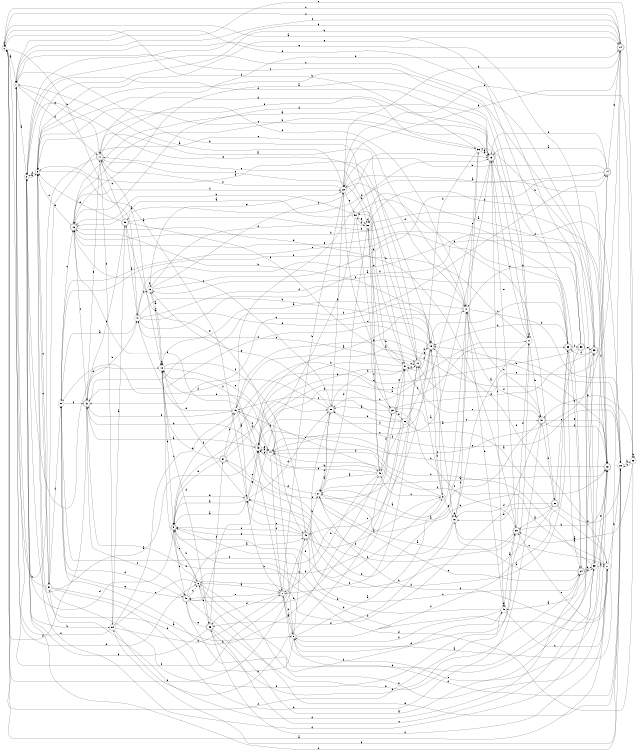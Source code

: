 digraph n47_5 {
__start0 [label="" shape="none"];

rankdir=LR;
size="8,5";

s0 [style="filled", color="black", fillcolor="white" shape="circle", label="0"];
s1 [style="filled", color="black", fillcolor="white" shape="circle", label="1"];
s2 [style="filled", color="black", fillcolor="white" shape="circle", label="2"];
s3 [style="filled", color="black", fillcolor="white" shape="circle", label="3"];
s4 [style="filled", color="black", fillcolor="white" shape="circle", label="4"];
s5 [style="rounded,filled", color="black", fillcolor="white" shape="doublecircle", label="5"];
s6 [style="filled", color="black", fillcolor="white" shape="circle", label="6"];
s7 [style="rounded,filled", color="black", fillcolor="white" shape="doublecircle", label="7"];
s8 [style="filled", color="black", fillcolor="white" shape="circle", label="8"];
s9 [style="filled", color="black", fillcolor="white" shape="circle", label="9"];
s10 [style="rounded,filled", color="black", fillcolor="white" shape="doublecircle", label="10"];
s11 [style="rounded,filled", color="black", fillcolor="white" shape="doublecircle", label="11"];
s12 [style="filled", color="black", fillcolor="white" shape="circle", label="12"];
s13 [style="filled", color="black", fillcolor="white" shape="circle", label="13"];
s14 [style="rounded,filled", color="black", fillcolor="white" shape="doublecircle", label="14"];
s15 [style="rounded,filled", color="black", fillcolor="white" shape="doublecircle", label="15"];
s16 [style="rounded,filled", color="black", fillcolor="white" shape="doublecircle", label="16"];
s17 [style="filled", color="black", fillcolor="white" shape="circle", label="17"];
s18 [style="filled", color="black", fillcolor="white" shape="circle", label="18"];
s19 [style="rounded,filled", color="black", fillcolor="white" shape="doublecircle", label="19"];
s20 [style="rounded,filled", color="black", fillcolor="white" shape="doublecircle", label="20"];
s21 [style="filled", color="black", fillcolor="white" shape="circle", label="21"];
s22 [style="rounded,filled", color="black", fillcolor="white" shape="doublecircle", label="22"];
s23 [style="filled", color="black", fillcolor="white" shape="circle", label="23"];
s24 [style="rounded,filled", color="black", fillcolor="white" shape="doublecircle", label="24"];
s25 [style="rounded,filled", color="black", fillcolor="white" shape="doublecircle", label="25"];
s26 [style="filled", color="black", fillcolor="white" shape="circle", label="26"];
s27 [style="filled", color="black", fillcolor="white" shape="circle", label="27"];
s28 [style="filled", color="black", fillcolor="white" shape="circle", label="28"];
s29 [style="filled", color="black", fillcolor="white" shape="circle", label="29"];
s30 [style="rounded,filled", color="black", fillcolor="white" shape="doublecircle", label="30"];
s31 [style="rounded,filled", color="black", fillcolor="white" shape="doublecircle", label="31"];
s32 [style="rounded,filled", color="black", fillcolor="white" shape="doublecircle", label="32"];
s33 [style="rounded,filled", color="black", fillcolor="white" shape="doublecircle", label="33"];
s34 [style="rounded,filled", color="black", fillcolor="white" shape="doublecircle", label="34"];
s35 [style="filled", color="black", fillcolor="white" shape="circle", label="35"];
s36 [style="filled", color="black", fillcolor="white" shape="circle", label="36"];
s37 [style="filled", color="black", fillcolor="white" shape="circle", label="37"];
s38 [style="filled", color="black", fillcolor="white" shape="circle", label="38"];
s39 [style="rounded,filled", color="black", fillcolor="white" shape="doublecircle", label="39"];
s40 [style="filled", color="black", fillcolor="white" shape="circle", label="40"];
s41 [style="filled", color="black", fillcolor="white" shape="circle", label="41"];
s42 [style="rounded,filled", color="black", fillcolor="white" shape="doublecircle", label="42"];
s43 [style="filled", color="black", fillcolor="white" shape="circle", label="43"];
s44 [style="filled", color="black", fillcolor="white" shape="circle", label="44"];
s45 [style="filled", color="black", fillcolor="white" shape="circle", label="45"];
s46 [style="filled", color="black", fillcolor="white" shape="circle", label="46"];
s47 [style="filled", color="black", fillcolor="white" shape="circle", label="47"];
s48 [style="rounded,filled", color="black", fillcolor="white" shape="doublecircle", label="48"];
s49 [style="rounded,filled", color="black", fillcolor="white" shape="doublecircle", label="49"];
s50 [style="filled", color="black", fillcolor="white" shape="circle", label="50"];
s51 [style="filled", color="black", fillcolor="white" shape="circle", label="51"];
s52 [style="filled", color="black", fillcolor="white" shape="circle", label="52"];
s53 [style="rounded,filled", color="black", fillcolor="white" shape="doublecircle", label="53"];
s54 [style="filled", color="black", fillcolor="white" shape="circle", label="54"];
s55 [style="rounded,filled", color="black", fillcolor="white" shape="doublecircle", label="55"];
s56 [style="rounded,filled", color="black", fillcolor="white" shape="doublecircle", label="56"];
s57 [style="rounded,filled", color="black", fillcolor="white" shape="doublecircle", label="57"];
s0 -> s1 [label="a"];
s0 -> s47 [label="b"];
s0 -> s24 [label="c"];
s0 -> s42 [label="d"];
s0 -> s33 [label="e"];
s0 -> s0 [label="f"];
s1 -> s2 [label="a"];
s1 -> s37 [label="b"];
s1 -> s29 [label="c"];
s1 -> s6 [label="d"];
s1 -> s11 [label="e"];
s1 -> s11 [label="f"];
s2 -> s3 [label="a"];
s2 -> s54 [label="b"];
s2 -> s28 [label="c"];
s2 -> s12 [label="d"];
s2 -> s10 [label="e"];
s2 -> s15 [label="f"];
s3 -> s4 [label="a"];
s3 -> s24 [label="b"];
s3 -> s51 [label="c"];
s3 -> s36 [label="d"];
s3 -> s24 [label="e"];
s3 -> s2 [label="f"];
s4 -> s5 [label="a"];
s4 -> s7 [label="b"];
s4 -> s43 [label="c"];
s4 -> s20 [label="d"];
s4 -> s43 [label="e"];
s4 -> s12 [label="f"];
s5 -> s4 [label="a"];
s5 -> s6 [label="b"];
s5 -> s48 [label="c"];
s5 -> s2 [label="d"];
s5 -> s4 [label="e"];
s5 -> s20 [label="f"];
s6 -> s7 [label="a"];
s6 -> s10 [label="b"];
s6 -> s56 [label="c"];
s6 -> s35 [label="d"];
s6 -> s12 [label="e"];
s6 -> s5 [label="f"];
s7 -> s8 [label="a"];
s7 -> s23 [label="b"];
s7 -> s8 [label="c"];
s7 -> s56 [label="d"];
s7 -> s48 [label="e"];
s7 -> s12 [label="f"];
s8 -> s9 [label="a"];
s8 -> s3 [label="b"];
s8 -> s49 [label="c"];
s8 -> s17 [label="d"];
s8 -> s55 [label="e"];
s8 -> s33 [label="f"];
s9 -> s10 [label="a"];
s9 -> s16 [label="b"];
s9 -> s45 [label="c"];
s9 -> s44 [label="d"];
s9 -> s18 [label="e"];
s9 -> s5 [label="f"];
s10 -> s11 [label="a"];
s10 -> s52 [label="b"];
s10 -> s37 [label="c"];
s10 -> s19 [label="d"];
s10 -> s47 [label="e"];
s10 -> s7 [label="f"];
s11 -> s12 [label="a"];
s11 -> s24 [label="b"];
s11 -> s0 [label="c"];
s11 -> s54 [label="d"];
s11 -> s38 [label="e"];
s11 -> s41 [label="f"];
s12 -> s13 [label="a"];
s12 -> s5 [label="b"];
s12 -> s12 [label="c"];
s12 -> s56 [label="d"];
s12 -> s49 [label="e"];
s12 -> s49 [label="f"];
s13 -> s12 [label="a"];
s13 -> s14 [label="b"];
s13 -> s15 [label="c"];
s13 -> s13 [label="d"];
s13 -> s23 [label="e"];
s13 -> s38 [label="f"];
s14 -> s15 [label="a"];
s14 -> s23 [label="b"];
s14 -> s44 [label="c"];
s14 -> s55 [label="d"];
s14 -> s24 [label="e"];
s14 -> s15 [label="f"];
s15 -> s16 [label="a"];
s15 -> s16 [label="b"];
s15 -> s44 [label="c"];
s15 -> s17 [label="d"];
s15 -> s3 [label="e"];
s15 -> s40 [label="f"];
s16 -> s17 [label="a"];
s16 -> s35 [label="b"];
s16 -> s42 [label="c"];
s16 -> s30 [label="d"];
s16 -> s3 [label="e"];
s16 -> s23 [label="f"];
s17 -> s18 [label="a"];
s17 -> s31 [label="b"];
s17 -> s1 [label="c"];
s17 -> s16 [label="d"];
s17 -> s50 [label="e"];
s17 -> s17 [label="f"];
s18 -> s19 [label="a"];
s18 -> s43 [label="b"];
s18 -> s27 [label="c"];
s18 -> s56 [label="d"];
s18 -> s18 [label="e"];
s18 -> s41 [label="f"];
s19 -> s12 [label="a"];
s19 -> s9 [label="b"];
s19 -> s20 [label="c"];
s19 -> s3 [label="d"];
s19 -> s49 [label="e"];
s19 -> s42 [label="f"];
s20 -> s21 [label="a"];
s20 -> s23 [label="b"];
s20 -> s16 [label="c"];
s20 -> s50 [label="d"];
s20 -> s13 [label="e"];
s20 -> s0 [label="f"];
s21 -> s22 [label="a"];
s21 -> s22 [label="b"];
s21 -> s20 [label="c"];
s21 -> s43 [label="d"];
s21 -> s34 [label="e"];
s21 -> s27 [label="f"];
s22 -> s23 [label="a"];
s22 -> s19 [label="b"];
s22 -> s43 [label="c"];
s22 -> s38 [label="d"];
s22 -> s8 [label="e"];
s22 -> s6 [label="f"];
s23 -> s1 [label="a"];
s23 -> s24 [label="b"];
s23 -> s25 [label="c"];
s23 -> s41 [label="d"];
s23 -> s52 [label="e"];
s23 -> s11 [label="f"];
s24 -> s8 [label="a"];
s24 -> s23 [label="b"];
s24 -> s0 [label="c"];
s24 -> s2 [label="d"];
s24 -> s10 [label="e"];
s24 -> s1 [label="f"];
s25 -> s20 [label="a"];
s25 -> s26 [label="b"];
s25 -> s31 [label="c"];
s25 -> s43 [label="d"];
s25 -> s37 [label="e"];
s25 -> s50 [label="f"];
s26 -> s27 [label="a"];
s26 -> s20 [label="b"];
s26 -> s46 [label="c"];
s26 -> s19 [label="d"];
s26 -> s57 [label="e"];
s26 -> s45 [label="f"];
s27 -> s0 [label="a"];
s27 -> s28 [label="b"];
s27 -> s56 [label="c"];
s27 -> s19 [label="d"];
s27 -> s30 [label="e"];
s27 -> s44 [label="f"];
s28 -> s29 [label="a"];
s28 -> s54 [label="b"];
s28 -> s20 [label="c"];
s28 -> s7 [label="d"];
s28 -> s6 [label="e"];
s28 -> s46 [label="f"];
s29 -> s30 [label="a"];
s29 -> s29 [label="b"];
s29 -> s28 [label="c"];
s29 -> s5 [label="d"];
s29 -> s31 [label="e"];
s29 -> s23 [label="f"];
s30 -> s21 [label="a"];
s30 -> s22 [label="b"];
s30 -> s25 [label="c"];
s30 -> s17 [label="d"];
s30 -> s15 [label="e"];
s30 -> s0 [label="f"];
s31 -> s21 [label="a"];
s31 -> s32 [label="b"];
s31 -> s41 [label="c"];
s31 -> s6 [label="d"];
s31 -> s22 [label="e"];
s31 -> s22 [label="f"];
s32 -> s30 [label="a"];
s32 -> s4 [label="b"];
s32 -> s33 [label="c"];
s32 -> s18 [label="d"];
s32 -> s18 [label="e"];
s32 -> s28 [label="f"];
s33 -> s34 [label="a"];
s33 -> s34 [label="b"];
s33 -> s19 [label="c"];
s33 -> s19 [label="d"];
s33 -> s13 [label="e"];
s33 -> s53 [label="f"];
s34 -> s18 [label="a"];
s34 -> s35 [label="b"];
s34 -> s49 [label="c"];
s34 -> s51 [label="d"];
s34 -> s16 [label="e"];
s34 -> s35 [label="f"];
s35 -> s27 [label="a"];
s35 -> s36 [label="b"];
s35 -> s44 [label="c"];
s35 -> s3 [label="d"];
s35 -> s22 [label="e"];
s35 -> s14 [label="f"];
s36 -> s15 [label="a"];
s36 -> s37 [label="b"];
s36 -> s3 [label="c"];
s36 -> s4 [label="d"];
s36 -> s15 [label="e"];
s36 -> s0 [label="f"];
s37 -> s38 [label="a"];
s37 -> s43 [label="b"];
s37 -> s10 [label="c"];
s37 -> s20 [label="d"];
s37 -> s31 [label="e"];
s37 -> s52 [label="f"];
s38 -> s39 [label="a"];
s38 -> s37 [label="b"];
s38 -> s38 [label="c"];
s38 -> s21 [label="d"];
s38 -> s45 [label="e"];
s38 -> s52 [label="f"];
s39 -> s40 [label="a"];
s39 -> s3 [label="b"];
s39 -> s2 [label="c"];
s39 -> s25 [label="d"];
s39 -> s1 [label="e"];
s39 -> s33 [label="f"];
s40 -> s30 [label="a"];
s40 -> s5 [label="b"];
s40 -> s27 [label="c"];
s40 -> s41 [label="d"];
s40 -> s40 [label="e"];
s40 -> s8 [label="f"];
s41 -> s21 [label="a"];
s41 -> s42 [label="b"];
s41 -> s51 [label="c"];
s41 -> s28 [label="d"];
s41 -> s36 [label="e"];
s41 -> s31 [label="f"];
s42 -> s43 [label="a"];
s42 -> s47 [label="b"];
s42 -> s48 [label="c"];
s42 -> s22 [label="d"];
s42 -> s11 [label="e"];
s42 -> s14 [label="f"];
s43 -> s2 [label="a"];
s43 -> s10 [label="b"];
s43 -> s17 [label="c"];
s43 -> s42 [label="d"];
s43 -> s44 [label="e"];
s43 -> s16 [label="f"];
s44 -> s43 [label="a"];
s44 -> s45 [label="b"];
s44 -> s7 [label="c"];
s44 -> s12 [label="d"];
s44 -> s43 [label="e"];
s44 -> s15 [label="f"];
s45 -> s21 [label="a"];
s45 -> s7 [label="b"];
s45 -> s11 [label="c"];
s45 -> s43 [label="d"];
s45 -> s46 [label="e"];
s45 -> s25 [label="f"];
s46 -> s4 [label="a"];
s46 -> s15 [label="b"];
s46 -> s44 [label="c"];
s46 -> s47 [label="d"];
s46 -> s28 [label="e"];
s46 -> s42 [label="f"];
s47 -> s22 [label="a"];
s47 -> s19 [label="b"];
s47 -> s28 [label="c"];
s47 -> s13 [label="d"];
s47 -> s19 [label="e"];
s47 -> s41 [label="f"];
s48 -> s49 [label="a"];
s48 -> s39 [label="b"];
s48 -> s6 [label="c"];
s48 -> s37 [label="d"];
s48 -> s50 [label="e"];
s48 -> s40 [label="f"];
s49 -> s9 [label="a"];
s49 -> s21 [label="b"];
s49 -> s4 [label="c"];
s49 -> s5 [label="d"];
s49 -> s5 [label="e"];
s49 -> s1 [label="f"];
s50 -> s47 [label="a"];
s50 -> s45 [label="b"];
s50 -> s16 [label="c"];
s50 -> s48 [label="d"];
s50 -> s33 [label="e"];
s50 -> s42 [label="f"];
s51 -> s8 [label="a"];
s51 -> s1 [label="b"];
s51 -> s3 [label="c"];
s51 -> s31 [label="d"];
s51 -> s40 [label="e"];
s51 -> s50 [label="f"];
s52 -> s16 [label="a"];
s52 -> s16 [label="b"];
s52 -> s25 [label="c"];
s52 -> s32 [label="d"];
s52 -> s38 [label="e"];
s52 -> s48 [label="f"];
s53 -> s0 [label="a"];
s53 -> s41 [label="b"];
s53 -> s5 [label="c"];
s53 -> s4 [label="d"];
s53 -> s39 [label="e"];
s53 -> s15 [label="f"];
s54 -> s55 [label="a"];
s54 -> s37 [label="b"];
s54 -> s46 [label="c"];
s54 -> s7 [label="d"];
s54 -> s6 [label="e"];
s54 -> s1 [label="f"];
s55 -> s47 [label="a"];
s55 -> s11 [label="b"];
s55 -> s42 [label="c"];
s55 -> s10 [label="d"];
s55 -> s3 [label="e"];
s55 -> s22 [label="f"];
s56 -> s39 [label="a"];
s56 -> s2 [label="b"];
s56 -> s35 [label="c"];
s56 -> s34 [label="d"];
s56 -> s48 [label="e"];
s56 -> s57 [label="f"];
s57 -> s41 [label="a"];
s57 -> s33 [label="b"];
s57 -> s46 [label="c"];
s57 -> s12 [label="d"];
s57 -> s5 [label="e"];
s57 -> s30 [label="f"];

}